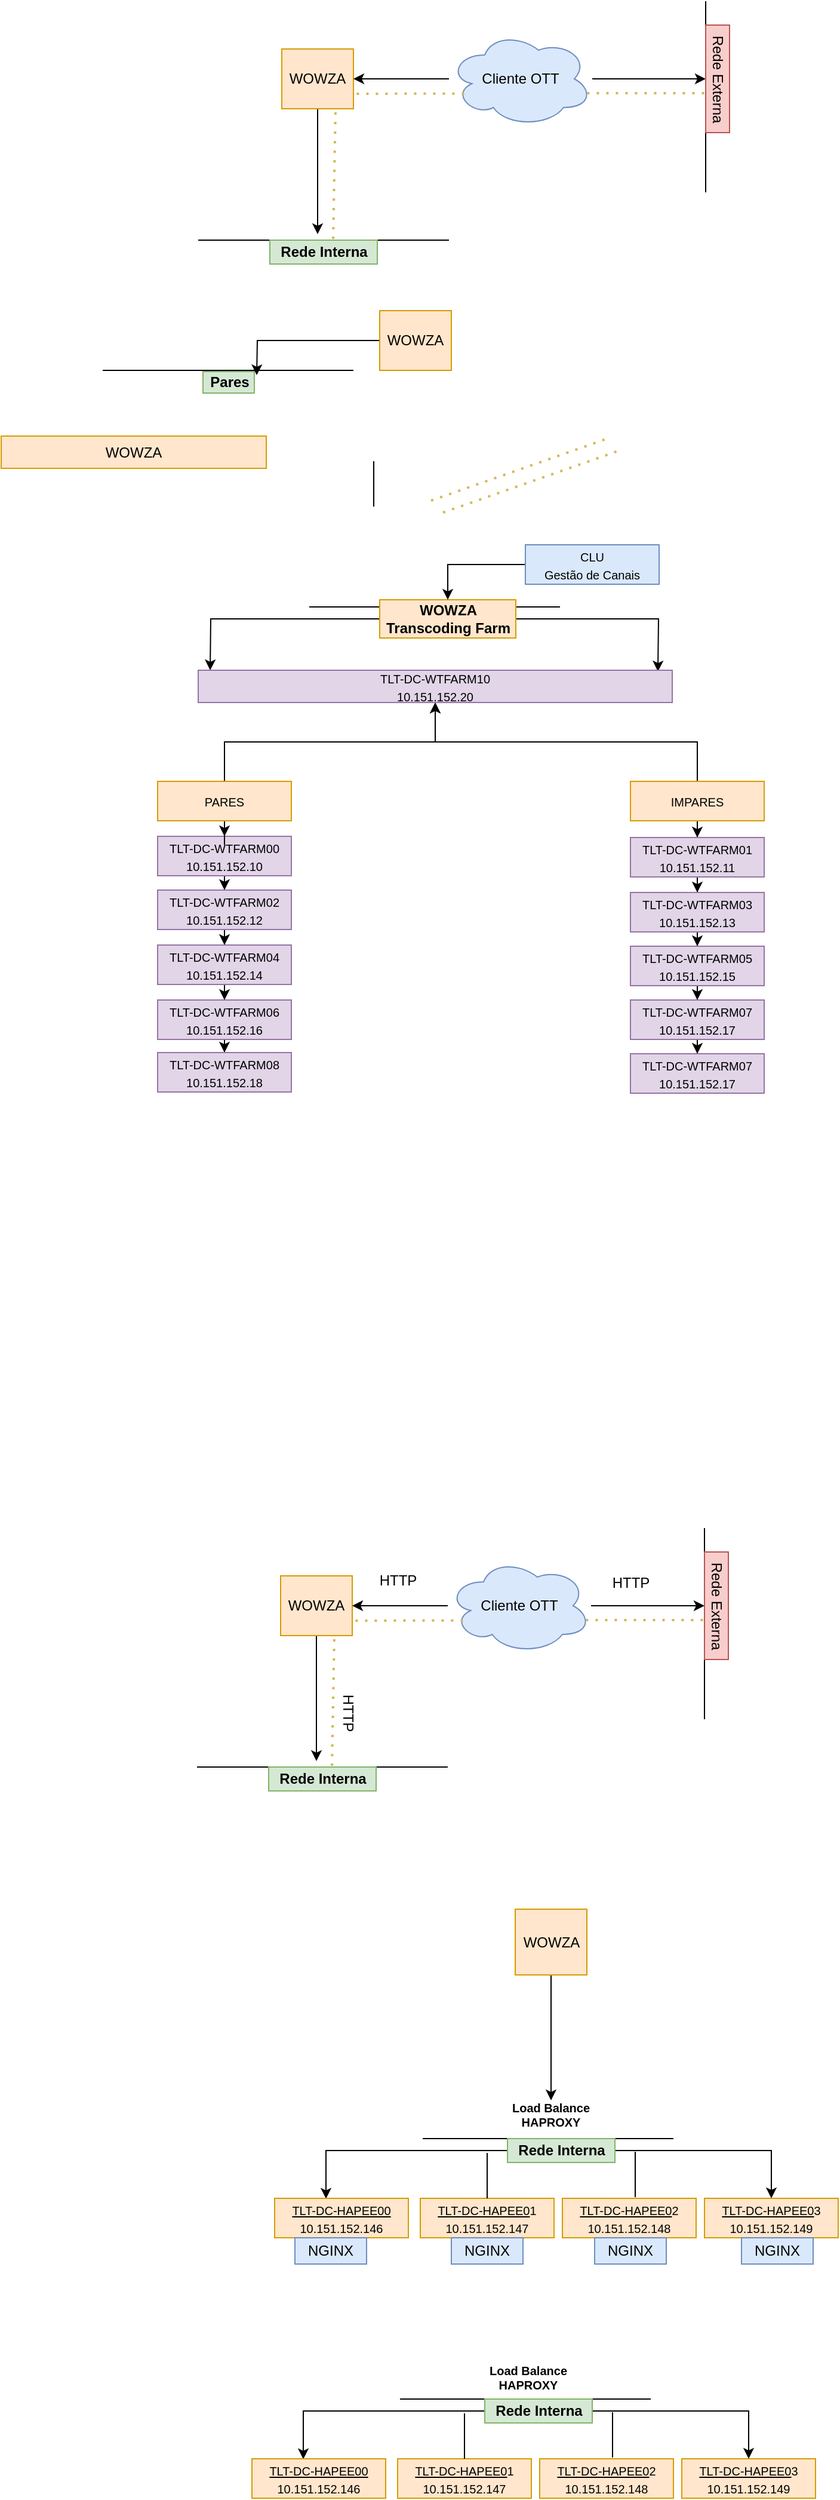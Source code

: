 <mxfile version="17.2.4" type="device"><diagram id="5jEZg-J7uQA-SY8mcPDm" name="Página-1"><mxGraphModel dx="1022" dy="539" grid="0" gridSize="10" guides="1" tooltips="1" connect="1" arrows="1" fold="1" page="1" pageScale="1" pageWidth="4681" pageHeight="3300" math="0" shadow="0"><root><mxCell id="0"/><mxCell id="1" parent="0"/><mxCell id="OcH-PSH256XIVvd74vVk-5" value="" style="edgeStyle=orthogonalEdgeStyle;rounded=0;orthogonalLoop=1;jettySize=auto;html=1;" parent="1" source="44NBc07bSgeN18i6UhTi-18" edge="1"><mxGeometry relative="1" as="geometry"><mxPoint x="280" y="235" as="targetPoint"/></mxGeometry></mxCell><mxCell id="44NBc07bSgeN18i6UhTi-18" value="WOWZA" style="rounded=0;whiteSpace=wrap;html=1;fillColor=#ffe6cc;strokeColor=#d79b00;" parent="1" vertex="1"><mxGeometry x="250" y="80" width="60" height="50" as="geometry"/></mxCell><mxCell id="OcH-PSH256XIVvd74vVk-2" value="" style="edgeStyle=orthogonalEdgeStyle;rounded=0;orthogonalLoop=1;jettySize=auto;html=1;" parent="1" source="OcH-PSH256XIVvd74vVk-1" target="44NBc07bSgeN18i6UhTi-18" edge="1"><mxGeometry relative="1" as="geometry"/></mxCell><mxCell id="OcH-PSH256XIVvd74vVk-10" value="" style="edgeStyle=orthogonalEdgeStyle;rounded=0;orthogonalLoop=1;jettySize=auto;html=1;" parent="1" source="OcH-PSH256XIVvd74vVk-1" target="OcH-PSH256XIVvd74vVk-9" edge="1"><mxGeometry relative="1" as="geometry"/></mxCell><mxCell id="OcH-PSH256XIVvd74vVk-1" value="Cliente OTT" style="ellipse;shape=cloud;whiteSpace=wrap;html=1;fillColor=#dae8fc;strokeColor=#6c8ebf;" parent="1" vertex="1"><mxGeometry x="390" y="65" width="120" height="80" as="geometry"/></mxCell><mxCell id="OcH-PSH256XIVvd74vVk-3" value="" style="endArrow=none;html=1;rounded=0;" parent="1" edge="1"><mxGeometry width="50" height="50" relative="1" as="geometry"><mxPoint x="180" y="240" as="sourcePoint"/><mxPoint x="390" y="240" as="targetPoint"/></mxGeometry></mxCell><mxCell id="OcH-PSH256XIVvd74vVk-6" value="Rede Interna" style="text;html=1;align=center;verticalAlign=middle;resizable=0;points=[];autosize=1;strokeColor=#82b366;fillColor=#d5e8d4;fontStyle=1" parent="1" vertex="1"><mxGeometry x="240" y="240" width="90" height="20" as="geometry"/></mxCell><mxCell id="OcH-PSH256XIVvd74vVk-7" value="" style="endArrow=none;html=1;rounded=0;" parent="1" edge="1"><mxGeometry width="50" height="50" relative="1" as="geometry"><mxPoint x="605" y="200" as="sourcePoint"/><mxPoint x="605" y="40" as="targetPoint"/></mxGeometry></mxCell><mxCell id="OcH-PSH256XIVvd74vVk-9" value="Rede Externa" style="text;html=1;align=center;verticalAlign=middle;resizable=0;points=[];autosize=1;strokeColor=#b85450;fillColor=#f8cecc;rotation=90;" parent="1" vertex="1"><mxGeometry x="570" y="95" width="90" height="20" as="geometry"/></mxCell><mxCell id="OcH-PSH256XIVvd74vVk-11" value="" style="endArrow=none;dashed=1;html=1;dashPattern=1 3;strokeWidth=2;rounded=0;entryX=0.75;entryY=1;entryDx=0;entryDy=0;fillColor=#fff2cc;strokeColor=#d6b656;" parent="1" target="44NBc07bSgeN18i6UhTi-18" edge="1"><mxGeometry width="50" height="50" relative="1" as="geometry"><mxPoint x="293" y="239" as="sourcePoint"/><mxPoint x="342" y="180" as="targetPoint"/></mxGeometry></mxCell><mxCell id="OcH-PSH256XIVvd74vVk-12" value="" style="endArrow=none;dashed=1;html=1;dashPattern=1 3;strokeWidth=2;rounded=0;entryX=1;entryY=0.75;entryDx=0;entryDy=0;fillColor=#fff2cc;strokeColor=#d6b656;exitX=0.106;exitY=0.654;exitDx=0;exitDy=0;exitPerimeter=0;" parent="1" source="OcH-PSH256XIVvd74vVk-1" target="44NBc07bSgeN18i6UhTi-18" edge="1"><mxGeometry width="50" height="50" relative="1" as="geometry"><mxPoint x="303" y="249" as="sourcePoint"/><mxPoint x="305" y="140" as="targetPoint"/></mxGeometry></mxCell><mxCell id="OcH-PSH256XIVvd74vVk-13" value="" style="endArrow=none;dashed=1;html=1;dashPattern=1 3;strokeWidth=2;rounded=0;fillColor=#fff2cc;strokeColor=#d6b656;exitX=0.106;exitY=0.654;exitDx=0;exitDy=0;exitPerimeter=0;" parent="1" edge="1"><mxGeometry width="50" height="50" relative="1" as="geometry"><mxPoint x="603.72" y="117.0" as="sourcePoint"/><mxPoint x="505" y="117" as="targetPoint"/></mxGeometry></mxCell><mxCell id="OcH-PSH256XIVvd74vVk-14" value="" style="edgeStyle=orthogonalEdgeStyle;rounded=0;orthogonalLoop=1;jettySize=auto;html=1;" parent="1" source="OcH-PSH256XIVvd74vVk-15" edge="1"><mxGeometry relative="1" as="geometry"><mxPoint x="279" y="1513" as="targetPoint"/></mxGeometry></mxCell><mxCell id="OcH-PSH256XIVvd74vVk-15" value="WOWZA" style="rounded=0;whiteSpace=wrap;html=1;fillColor=#ffe6cc;strokeColor=#d79b00;" parent="1" vertex="1"><mxGeometry x="249" y="1358" width="60" height="50" as="geometry"/></mxCell><mxCell id="OcH-PSH256XIVvd74vVk-16" value="" style="edgeStyle=orthogonalEdgeStyle;rounded=0;orthogonalLoop=1;jettySize=auto;html=1;" parent="1" source="OcH-PSH256XIVvd74vVk-18" target="OcH-PSH256XIVvd74vVk-15" edge="1"><mxGeometry relative="1" as="geometry"/></mxCell><mxCell id="OcH-PSH256XIVvd74vVk-17" value="" style="edgeStyle=orthogonalEdgeStyle;rounded=0;orthogonalLoop=1;jettySize=auto;html=1;" parent="1" source="OcH-PSH256XIVvd74vVk-18" target="OcH-PSH256XIVvd74vVk-22" edge="1"><mxGeometry relative="1" as="geometry"/></mxCell><mxCell id="OcH-PSH256XIVvd74vVk-18" value="Cliente OTT" style="ellipse;shape=cloud;whiteSpace=wrap;html=1;fillColor=#dae8fc;strokeColor=#6c8ebf;" parent="1" vertex="1"><mxGeometry x="389" y="1343" width="120" height="80" as="geometry"/></mxCell><mxCell id="OcH-PSH256XIVvd74vVk-19" value="" style="endArrow=none;html=1;rounded=0;" parent="1" edge="1"><mxGeometry width="50" height="50" relative="1" as="geometry"><mxPoint x="179" y="1518" as="sourcePoint"/><mxPoint x="389" y="1518" as="targetPoint"/></mxGeometry></mxCell><mxCell id="OcH-PSH256XIVvd74vVk-20" value="Rede Interna" style="text;html=1;align=center;verticalAlign=middle;resizable=0;points=[];autosize=1;strokeColor=#82b366;fillColor=#d5e8d4;fontStyle=1" parent="1" vertex="1"><mxGeometry x="239" y="1518" width="90" height="20" as="geometry"/></mxCell><mxCell id="OcH-PSH256XIVvd74vVk-21" value="" style="endArrow=none;html=1;rounded=0;" parent="1" edge="1"><mxGeometry width="50" height="50" relative="1" as="geometry"><mxPoint x="604" y="1478" as="sourcePoint"/><mxPoint x="604" y="1318" as="targetPoint"/></mxGeometry></mxCell><mxCell id="OcH-PSH256XIVvd74vVk-22" value="Rede Externa" style="text;html=1;align=center;verticalAlign=middle;resizable=0;points=[];autosize=1;strokeColor=#b85450;fillColor=#f8cecc;rotation=90;" parent="1" vertex="1"><mxGeometry x="569" y="1373" width="90" height="20" as="geometry"/></mxCell><mxCell id="OcH-PSH256XIVvd74vVk-23" value="" style="endArrow=none;dashed=1;html=1;dashPattern=1 3;strokeWidth=2;rounded=0;entryX=0.75;entryY=1;entryDx=0;entryDy=0;fillColor=#fff2cc;strokeColor=#d6b656;" parent="1" target="OcH-PSH256XIVvd74vVk-15" edge="1"><mxGeometry width="50" height="50" relative="1" as="geometry"><mxPoint x="292" y="1517" as="sourcePoint"/><mxPoint x="341" y="1458" as="targetPoint"/></mxGeometry></mxCell><mxCell id="OcH-PSH256XIVvd74vVk-24" value="" style="endArrow=none;dashed=1;html=1;dashPattern=1 3;strokeWidth=2;rounded=0;entryX=1;entryY=0.75;entryDx=0;entryDy=0;fillColor=#fff2cc;strokeColor=#d6b656;exitX=0.106;exitY=0.654;exitDx=0;exitDy=0;exitPerimeter=0;" parent="1" source="OcH-PSH256XIVvd74vVk-18" target="OcH-PSH256XIVvd74vVk-15" edge="1"><mxGeometry width="50" height="50" relative="1" as="geometry"><mxPoint x="302" y="1527" as="sourcePoint"/><mxPoint x="304" y="1418" as="targetPoint"/></mxGeometry></mxCell><mxCell id="OcH-PSH256XIVvd74vVk-25" value="" style="endArrow=none;dashed=1;html=1;dashPattern=1 3;strokeWidth=2;rounded=0;fillColor=#fff2cc;strokeColor=#d6b656;exitX=0.106;exitY=0.654;exitDx=0;exitDy=0;exitPerimeter=0;" parent="1" edge="1"><mxGeometry width="50" height="50" relative="1" as="geometry"><mxPoint x="602.72" y="1395" as="sourcePoint"/><mxPoint x="504" y="1395" as="targetPoint"/></mxGeometry></mxCell><mxCell id="OcH-PSH256XIVvd74vVk-26" value="HTTP" style="text;html=1;align=center;verticalAlign=middle;resizable=0;points=[];autosize=1;strokeColor=none;fillColor=none;rotation=90;" parent="1" vertex="1"><mxGeometry x="285" y="1463" width="41" height="18" as="geometry"/></mxCell><mxCell id="OcH-PSH256XIVvd74vVk-27" value="HTTP" style="text;html=1;align=center;verticalAlign=middle;resizable=0;points=[];autosize=1;strokeColor=none;fillColor=none;rotation=0;" parent="1" vertex="1"><mxGeometry x="326" y="1353" width="41" height="18" as="geometry"/></mxCell><mxCell id="OcH-PSH256XIVvd74vVk-28" value="HTTP" style="text;html=1;align=center;verticalAlign=middle;resizable=0;points=[];autosize=1;strokeColor=none;fillColor=none;rotation=0;" parent="1" vertex="1"><mxGeometry x="521" y="1355" width="41" height="18" as="geometry"/></mxCell><mxCell id="OcH-PSH256XIVvd74vVk-39" value="" style="endArrow=none;html=1;rounded=0;" parent="1" edge="1"><mxGeometry width="50" height="50" relative="1" as="geometry"><mxPoint x="368" y="1829" as="sourcePoint"/><mxPoint x="578" y="1829" as="targetPoint"/></mxGeometry></mxCell><mxCell id="OcH-PSH256XIVvd74vVk-50" value="" style="edgeStyle=orthogonalEdgeStyle;rounded=0;orthogonalLoop=1;jettySize=auto;html=1;entryX=0.384;entryY=0.01;entryDx=0;entryDy=0;entryPerimeter=0;" parent="1" source="OcH-PSH256XIVvd74vVk-40" target="OcH-PSH256XIVvd74vVk-53" edge="1"><mxGeometry relative="1" as="geometry"><mxPoint x="432" y="1894" as="targetPoint"/></mxGeometry></mxCell><mxCell id="OcH-PSH256XIVvd74vVk-67" value="" style="edgeStyle=orthogonalEdgeStyle;rounded=0;orthogonalLoop=1;jettySize=auto;html=1;fontSize=10;" parent="1" source="OcH-PSH256XIVvd74vVk-40" target="OcH-PSH256XIVvd74vVk-59" edge="1"><mxGeometry relative="1" as="geometry"><mxPoint x="614" y="1839" as="targetPoint"/></mxGeometry></mxCell><mxCell id="OcH-PSH256XIVvd74vVk-40" value="Rede Interna" style="text;html=1;align=center;verticalAlign=middle;resizable=0;points=[];autosize=1;strokeColor=#82b366;fillColor=#d5e8d4;fontStyle=1" parent="1" vertex="1"><mxGeometry x="439" y="1829" width="90" height="20" as="geometry"/></mxCell><mxCell id="OcH-PSH256XIVvd74vVk-53" value="&lt;font style=&quot;font-size: 10px&quot;&gt;&lt;a href=&quot;http://10.151.12.97/naemon/cgi-bin/status.cgi?host=TLT-DC-HAPEE00&amp;amp;style=detail&quot; title=&quot;10.151.152.146&quot; style=&quot;color: rgb(0 , 0 , 0) ; font-family: sans-serif&quot;&gt;&lt;font&gt;TLT-DC-HAPEE00&lt;/font&gt;&lt;/a&gt;&lt;br&gt;10.151.152.146&lt;/font&gt;" style="rounded=0;whiteSpace=wrap;html=1;fillColor=#ffe6cc;strokeColor=#d79b00;" parent="1" vertex="1"><mxGeometry x="244" y="1879" width="112" height="33" as="geometry"/></mxCell><mxCell id="OcH-PSH256XIVvd74vVk-57" value="&lt;font style=&quot;font-size: 10px&quot;&gt;&lt;a href=&quot;http://10.151.12.97/naemon/cgi-bin/status.cgi?host=TLT-DC-HAPEE00&amp;amp;style=detail&quot; title=&quot;10.151.152.146&quot; style=&quot;color: rgb(0 , 0 , 0) ; font-family: sans-serif&quot;&gt;&lt;font&gt;TLT-DC-HAPEE0&lt;/font&gt;&lt;/a&gt;1&lt;br&gt;10.151.152.147&lt;/font&gt;" style="rounded=0;whiteSpace=wrap;html=1;fillColor=#ffe6cc;strokeColor=#d79b00;" parent="1" vertex="1"><mxGeometry x="366" y="1879" width="112" height="33" as="geometry"/></mxCell><mxCell id="OcH-PSH256XIVvd74vVk-58" value="&lt;font style=&quot;font-size: 10px&quot;&gt;&lt;a href=&quot;http://10.151.12.97/naemon/cgi-bin/status.cgi?host=TLT-DC-HAPEE00&amp;amp;style=detail&quot; title=&quot;10.151.152.146&quot; style=&quot;color: rgb(0 , 0 , 0) ; font-family: sans-serif&quot;&gt;&lt;font&gt;TLT-DC-HAPEE0&lt;/font&gt;&lt;/a&gt;2&lt;br&gt;10.151.152.148&lt;/font&gt;" style="rounded=0;whiteSpace=wrap;html=1;fillColor=#ffe6cc;strokeColor=#d79b00;" parent="1" vertex="1"><mxGeometry x="485" y="1879" width="112" height="33" as="geometry"/></mxCell><mxCell id="OcH-PSH256XIVvd74vVk-59" value="&lt;font style=&quot;font-size: 10px&quot;&gt;&lt;a href=&quot;http://10.151.12.97/naemon/cgi-bin/status.cgi?host=TLT-DC-HAPEE00&amp;amp;style=detail&quot; title=&quot;10.151.152.146&quot; style=&quot;color: rgb(0 , 0 , 0) ; font-family: sans-serif&quot;&gt;&lt;font&gt;TLT-DC-HAPEE0&lt;/font&gt;&lt;/a&gt;3&lt;br&gt;10.151.152.149&lt;/font&gt;" style="rounded=0;whiteSpace=wrap;html=1;fillColor=#ffe6cc;strokeColor=#d79b00;" parent="1" vertex="1"><mxGeometry x="604" y="1879" width="112" height="33" as="geometry"/></mxCell><mxCell id="OcH-PSH256XIVvd74vVk-63" value="" style="endArrow=none;html=1;rounded=0;exitX=0.5;exitY=0;exitDx=0;exitDy=0;" parent="1" source="OcH-PSH256XIVvd74vVk-57" edge="1"><mxGeometry width="50" height="50" relative="1" as="geometry"><mxPoint x="380" y="1872" as="sourcePoint"/><mxPoint x="422" y="1841" as="targetPoint"/></mxGeometry></mxCell><mxCell id="OcH-PSH256XIVvd74vVk-68" value="" style="endArrow=none;html=1;rounded=0;exitX=0.5;exitY=0;exitDx=0;exitDy=0;" parent="1" edge="1"><mxGeometry width="50" height="50" relative="1" as="geometry"><mxPoint x="546" y="1878" as="sourcePoint"/><mxPoint x="546" y="1840" as="targetPoint"/></mxGeometry></mxCell><mxCell id="OcH-PSH256XIVvd74vVk-69" value="&lt;b&gt;Load Balance&lt;br&gt;HAPROXY&lt;/b&gt;" style="text;html=1;align=center;verticalAlign=middle;resizable=0;points=[];autosize=1;strokeColor=none;fillColor=none;fontSize=10;" parent="1" vertex="1"><mxGeometry x="437.5" y="1795" width="75" height="28" as="geometry"/></mxCell><mxCell id="OcH-PSH256XIVvd74vVk-70" value="" style="endArrow=none;html=1;rounded=0;" parent="1" edge="1"><mxGeometry width="50" height="50" relative="1" as="geometry"><mxPoint x="349" y="2047" as="sourcePoint"/><mxPoint x="559" y="2047" as="targetPoint"/></mxGeometry></mxCell><mxCell id="OcH-PSH256XIVvd74vVk-71" value="" style="edgeStyle=orthogonalEdgeStyle;rounded=0;orthogonalLoop=1;jettySize=auto;html=1;entryX=0.384;entryY=0.01;entryDx=0;entryDy=0;entryPerimeter=0;" parent="1" source="OcH-PSH256XIVvd74vVk-73" target="OcH-PSH256XIVvd74vVk-74" edge="1"><mxGeometry relative="1" as="geometry"><mxPoint x="413" y="2112" as="targetPoint"/></mxGeometry></mxCell><mxCell id="OcH-PSH256XIVvd74vVk-72" value="" style="edgeStyle=orthogonalEdgeStyle;rounded=0;orthogonalLoop=1;jettySize=auto;html=1;fontSize=10;" parent="1" source="OcH-PSH256XIVvd74vVk-73" target="OcH-PSH256XIVvd74vVk-77" edge="1"><mxGeometry relative="1" as="geometry"><mxPoint x="595" y="2057" as="targetPoint"/></mxGeometry></mxCell><mxCell id="OcH-PSH256XIVvd74vVk-73" value="Rede Interna" style="text;html=1;align=center;verticalAlign=middle;resizable=0;points=[];autosize=1;strokeColor=#82b366;fillColor=#d5e8d4;fontStyle=1" parent="1" vertex="1"><mxGeometry x="420" y="2047" width="90" height="20" as="geometry"/></mxCell><mxCell id="OcH-PSH256XIVvd74vVk-74" value="&lt;font style=&quot;font-size: 10px&quot;&gt;&lt;a href=&quot;http://10.151.12.97/naemon/cgi-bin/status.cgi?host=TLT-DC-HAPEE00&amp;amp;style=detail&quot; title=&quot;10.151.152.146&quot; style=&quot;color: rgb(0 , 0 , 0) ; font-family: sans-serif&quot;&gt;&lt;font&gt;TLT-DC-HAPEE00&lt;/font&gt;&lt;/a&gt;&lt;br&gt;10.151.152.146&lt;/font&gt;" style="rounded=0;whiteSpace=wrap;html=1;fillColor=#ffe6cc;strokeColor=#d79b00;" parent="1" vertex="1"><mxGeometry x="225" y="2097" width="112" height="33" as="geometry"/></mxCell><mxCell id="OcH-PSH256XIVvd74vVk-75" value="&lt;font style=&quot;font-size: 10px&quot;&gt;&lt;a href=&quot;http://10.151.12.97/naemon/cgi-bin/status.cgi?host=TLT-DC-HAPEE00&amp;amp;style=detail&quot; title=&quot;10.151.152.146&quot; style=&quot;color: rgb(0 , 0 , 0) ; font-family: sans-serif&quot;&gt;&lt;font&gt;TLT-DC-HAPEE0&lt;/font&gt;&lt;/a&gt;1&lt;br&gt;10.151.152.147&lt;/font&gt;" style="rounded=0;whiteSpace=wrap;html=1;fillColor=#ffe6cc;strokeColor=#d79b00;" parent="1" vertex="1"><mxGeometry x="347" y="2097" width="112" height="33" as="geometry"/></mxCell><mxCell id="OcH-PSH256XIVvd74vVk-76" value="&lt;font style=&quot;font-size: 10px&quot;&gt;&lt;a href=&quot;http://10.151.12.97/naemon/cgi-bin/status.cgi?host=TLT-DC-HAPEE00&amp;amp;style=detail&quot; title=&quot;10.151.152.146&quot; style=&quot;color: rgb(0 , 0 , 0) ; font-family: sans-serif&quot;&gt;&lt;font&gt;TLT-DC-HAPEE0&lt;/font&gt;&lt;/a&gt;2&lt;br&gt;10.151.152.148&lt;/font&gt;" style="rounded=0;whiteSpace=wrap;html=1;fillColor=#ffe6cc;strokeColor=#d79b00;" parent="1" vertex="1"><mxGeometry x="466" y="2097" width="112" height="33" as="geometry"/></mxCell><mxCell id="OcH-PSH256XIVvd74vVk-77" value="&lt;font style=&quot;font-size: 10px&quot;&gt;&lt;a href=&quot;http://10.151.12.97/naemon/cgi-bin/status.cgi?host=TLT-DC-HAPEE00&amp;amp;style=detail&quot; title=&quot;10.151.152.146&quot; style=&quot;color: rgb(0 , 0 , 0) ; font-family: sans-serif&quot;&gt;&lt;font&gt;TLT-DC-HAPEE0&lt;/font&gt;&lt;/a&gt;3&lt;br&gt;10.151.152.149&lt;/font&gt;" style="rounded=0;whiteSpace=wrap;html=1;fillColor=#ffe6cc;strokeColor=#d79b00;" parent="1" vertex="1"><mxGeometry x="585" y="2097" width="112" height="33" as="geometry"/></mxCell><mxCell id="OcH-PSH256XIVvd74vVk-78" value="" style="endArrow=none;html=1;rounded=0;exitX=0.5;exitY=0;exitDx=0;exitDy=0;" parent="1" source="OcH-PSH256XIVvd74vVk-75" edge="1"><mxGeometry width="50" height="50" relative="1" as="geometry"><mxPoint x="361" y="2090" as="sourcePoint"/><mxPoint x="403" y="2059" as="targetPoint"/></mxGeometry></mxCell><mxCell id="OcH-PSH256XIVvd74vVk-79" value="" style="endArrow=none;html=1;rounded=0;exitX=0.5;exitY=0;exitDx=0;exitDy=0;" parent="1" edge="1"><mxGeometry width="50" height="50" relative="1" as="geometry"><mxPoint x="527" y="2096" as="sourcePoint"/><mxPoint x="527" y="2058" as="targetPoint"/></mxGeometry></mxCell><mxCell id="OcH-PSH256XIVvd74vVk-80" value="&lt;b&gt;Load Balance&lt;br&gt;HAPROXY&lt;/b&gt;" style="text;html=1;align=center;verticalAlign=middle;resizable=0;points=[];autosize=1;strokeColor=none;fillColor=none;fontSize=10;" parent="1" vertex="1"><mxGeometry x="418" y="2015" width="75" height="28" as="geometry"/></mxCell><mxCell id="OcH-PSH256XIVvd74vVk-81" value="" style="edgeStyle=orthogonalEdgeStyle;rounded=0;orthogonalLoop=1;jettySize=auto;html=1;" parent="1" source="OcH-PSH256XIVvd74vVk-82" edge="1"><mxGeometry relative="1" as="geometry"><mxPoint x="475.5" y="1797" as="targetPoint"/></mxGeometry></mxCell><mxCell id="OcH-PSH256XIVvd74vVk-82" value="WOWZA" style="rounded=0;whiteSpace=wrap;html=1;fillColor=#ffe6cc;strokeColor=#d79b00;" parent="1" vertex="1"><mxGeometry x="445.5" y="1637" width="60" height="55" as="geometry"/></mxCell><mxCell id="OcH-PSH256XIVvd74vVk-84" value="NGINX" style="rounded=0;whiteSpace=wrap;html=1;fillColor=#dae8fc;strokeColor=#6c8ebf;" parent="1" vertex="1"><mxGeometry x="261" y="1912" width="60" height="22" as="geometry"/></mxCell><mxCell id="OcH-PSH256XIVvd74vVk-85" value="NGINX" style="rounded=0;whiteSpace=wrap;html=1;fillColor=#dae8fc;strokeColor=#6c8ebf;" parent="1" vertex="1"><mxGeometry x="392" y="1912" width="60" height="22" as="geometry"/></mxCell><mxCell id="OcH-PSH256XIVvd74vVk-86" value="NGINX" style="rounded=0;whiteSpace=wrap;html=1;fillColor=#dae8fc;strokeColor=#6c8ebf;" parent="1" vertex="1"><mxGeometry x="512" y="1912" width="60" height="22" as="geometry"/></mxCell><mxCell id="OcH-PSH256XIVvd74vVk-87" value="NGINX" style="rounded=0;whiteSpace=wrap;html=1;fillColor=#dae8fc;strokeColor=#6c8ebf;" parent="1" vertex="1"><mxGeometry x="635" y="1912" width="60" height="22" as="geometry"/></mxCell><mxCell id="OcH-PSH256XIVvd74vVk-90" value="" style="edgeStyle=orthogonalEdgeStyle;rounded=0;orthogonalLoop=1;jettySize=auto;html=1;exitX=0;exitY=0.5;exitDx=0;exitDy=0;" parent="1" source="OcH-PSH256XIVvd74vVk-91" edge="1"><mxGeometry relative="1" as="geometry"><mxPoint x="229" y="353" as="targetPoint"/></mxGeometry></mxCell><mxCell id="OcH-PSH256XIVvd74vVk-91" value="WOWZA" style="rounded=0;whiteSpace=wrap;html=1;fillColor=#ffe6cc;strokeColor=#d79b00;" parent="1" vertex="1"><mxGeometry x="332" y="299" width="60" height="50" as="geometry"/></mxCell><mxCell id="OcH-PSH256XIVvd74vVk-95" value="" style="endArrow=none;dashed=1;html=1;dashPattern=1 3;strokeWidth=2;rounded=0;fillColor=#fff2cc;strokeColor=#d6b656;" parent="1" edge="1"><mxGeometry width="50" height="50" relative="1" as="geometry"><mxPoint x="375" y="458" as="sourcePoint"/><mxPoint x="523" y="406" as="targetPoint"/></mxGeometry></mxCell><mxCell id="OcH-PSH256XIVvd74vVk-100" value="WOWZA" style="rounded=0;whiteSpace=wrap;html=1;fillColor=#ffe6cc;strokeColor=#d79b00;" parent="1" vertex="1"><mxGeometry x="15" y="404" width="222" height="27" as="geometry"/></mxCell><mxCell id="OcH-PSH256XIVvd74vVk-102" value="" style="endArrow=none;html=1;rounded=0;" parent="1" edge="1"><mxGeometry width="50" height="50" relative="1" as="geometry"><mxPoint x="100" y="349" as="sourcePoint"/><mxPoint x="310" y="349" as="targetPoint"/></mxGeometry></mxCell><mxCell id="OcH-PSH256XIVvd74vVk-103" value="Pares" style="text;html=1;align=center;verticalAlign=middle;resizable=0;points=[];autosize=1;strokeColor=#82b366;fillColor=#d5e8d4;fontStyle=1" parent="1" vertex="1"><mxGeometry x="184" y="350" width="43" height="18" as="geometry"/></mxCell><mxCell id="OcH-PSH256XIVvd74vVk-104" value="" style="endArrow=none;dashed=1;html=1;dashPattern=1 3;strokeWidth=2;rounded=0;fillColor=#fff2cc;strokeColor=#d6b656;" parent="1" edge="1"><mxGeometry width="50" height="50" relative="1" as="geometry"><mxPoint x="385" y="468" as="sourcePoint"/><mxPoint x="533" y="416" as="targetPoint"/></mxGeometry></mxCell><mxCell id="OcH-PSH256XIVvd74vVk-126" value="" style="edgeStyle=orthogonalEdgeStyle;rounded=0;orthogonalLoop=1;jettySize=auto;html=1;fontSize=10;" parent="1" source="OcH-PSH256XIVvd74vVk-105" target="OcH-PSH256XIVvd74vVk-125" edge="1"><mxGeometry relative="1" as="geometry"/></mxCell><mxCell id="OcH-PSH256XIVvd74vVk-105" value="&lt;font style=&quot;font-size: 10px&quot;&gt;TLT-DC-WTFARM00&lt;br&gt;10.151.152.10&lt;/font&gt;" style="rounded=0;whiteSpace=wrap;html=1;fillColor=#e1d5e7;strokeColor=#9673a6;" parent="1" vertex="1"><mxGeometry x="146" y="739" width="112" height="33" as="geometry"/></mxCell><mxCell id="OcH-PSH256XIVvd74vVk-106" value="" style="endArrow=none;html=1;rounded=0;" parent="1" edge="1"><mxGeometry width="50" height="50" relative="1" as="geometry"><mxPoint x="273" y="547" as="sourcePoint"/><mxPoint x="483" y="547" as="targetPoint"/></mxGeometry></mxCell><mxCell id="OcH-PSH256XIVvd74vVk-107" value="" style="edgeStyle=orthogonalEdgeStyle;rounded=0;orthogonalLoop=1;jettySize=auto;html=1;" parent="1" source="OcH-PSH256XIVvd74vVk-109" edge="1"><mxGeometry relative="1" as="geometry"><mxPoint x="190" y="600" as="targetPoint"/></mxGeometry></mxCell><mxCell id="OcH-PSH256XIVvd74vVk-108" value="" style="edgeStyle=orthogonalEdgeStyle;rounded=0;orthogonalLoop=1;jettySize=auto;html=1;fontSize=10;" parent="1" source="OcH-PSH256XIVvd74vVk-109" edge="1"><mxGeometry relative="1" as="geometry"><mxPoint x="565" y="601" as="targetPoint"/></mxGeometry></mxCell><mxCell id="OcH-PSH256XIVvd74vVk-109" value="WOWZA&lt;br&gt;Transcoding Farm" style="text;html=1;align=center;verticalAlign=middle;resizable=0;points=[];autosize=1;strokeColor=#d79b00;fillColor=#ffe6cc;fontStyle=1" parent="1" vertex="1"><mxGeometry x="332" y="541" width="114" height="32" as="geometry"/></mxCell><mxCell id="OcH-PSH256XIVvd74vVk-120" value="" style="edgeStyle=orthogonalEdgeStyle;rounded=0;orthogonalLoop=1;jettySize=auto;html=1;fontSize=10;" parent="1" source="OcH-PSH256XIVvd74vVk-110" target="OcH-PSH256XIVvd74vVk-117" edge="1"><mxGeometry relative="1" as="geometry"/></mxCell><mxCell id="OcH-PSH256XIVvd74vVk-122" value="" style="edgeStyle=orthogonalEdgeStyle;rounded=0;orthogonalLoop=1;jettySize=auto;html=1;fontSize=10;" parent="1" source="OcH-PSH256XIVvd74vVk-110" target="OcH-PSH256XIVvd74vVk-105" edge="1"><mxGeometry relative="1" as="geometry"/></mxCell><mxCell id="OcH-PSH256XIVvd74vVk-110" value="&lt;span style=&quot;font-size: 10px&quot;&gt;PARES&lt;/span&gt;" style="rounded=0;whiteSpace=wrap;html=1;fillColor=#ffe6cc;strokeColor=#d79b00;" parent="1" vertex="1"><mxGeometry x="146" y="693" width="112" height="33" as="geometry"/></mxCell><mxCell id="OcH-PSH256XIVvd74vVk-121" value="" style="edgeStyle=orthogonalEdgeStyle;rounded=0;orthogonalLoop=1;jettySize=auto;html=1;fontSize=10;" parent="1" source="OcH-PSH256XIVvd74vVk-113" target="OcH-PSH256XIVvd74vVk-117" edge="1"><mxGeometry relative="1" as="geometry"/></mxCell><mxCell id="OcH-PSH256XIVvd74vVk-124" value="" style="edgeStyle=orthogonalEdgeStyle;rounded=0;orthogonalLoop=1;jettySize=auto;html=1;fontSize=10;" parent="1" source="OcH-PSH256XIVvd74vVk-113" target="OcH-PSH256XIVvd74vVk-123" edge="1"><mxGeometry relative="1" as="geometry"/></mxCell><mxCell id="OcH-PSH256XIVvd74vVk-113" value="&lt;span style=&quot;font-size: 10px&quot;&gt;IMPARES&lt;/span&gt;" style="rounded=0;whiteSpace=wrap;html=1;fillColor=#ffe6cc;strokeColor=#d79b00;" parent="1" vertex="1"><mxGeometry x="542" y="693" width="112" height="33" as="geometry"/></mxCell><mxCell id="OcH-PSH256XIVvd74vVk-114" value="" style="endArrow=none;html=1;rounded=0;exitX=0.5;exitY=0;exitDx=0;exitDy=0;" parent="1" edge="1"><mxGeometry width="50" height="50" relative="1" as="geometry"><mxPoint x="327" y="463" as="sourcePoint"/><mxPoint x="327" y="425" as="targetPoint"/></mxGeometry></mxCell><mxCell id="OcH-PSH256XIVvd74vVk-117" value="&lt;span style=&quot;font-size: 10px&quot;&gt;TLT-DC-WTFARM10&lt;/span&gt;&lt;br style=&quot;font-size: 10px&quot;&gt;&lt;span style=&quot;font-size: 10px&quot;&gt;10.151.152.20&lt;/span&gt;" style="rounded=0;whiteSpace=wrap;html=1;fillColor=#e1d5e7;strokeColor=#9673a6;" parent="1" vertex="1"><mxGeometry x="180" y="600" width="397" height="27" as="geometry"/></mxCell><mxCell id="OcH-PSH256XIVvd74vVk-132" value="" style="edgeStyle=orthogonalEdgeStyle;rounded=0;orthogonalLoop=1;jettySize=auto;html=1;fontSize=10;" parent="1" source="OcH-PSH256XIVvd74vVk-123" target="OcH-PSH256XIVvd74vVk-131" edge="1"><mxGeometry relative="1" as="geometry"/></mxCell><mxCell id="OcH-PSH256XIVvd74vVk-123" value="&lt;font style=&quot;font-size: 10px&quot;&gt;TLT-DC-WTFARM01&lt;br&gt;10.151.152.11&lt;/font&gt;" style="rounded=0;whiteSpace=wrap;html=1;fillColor=#e1d5e7;strokeColor=#9673a6;" parent="1" vertex="1"><mxGeometry x="542" y="740" width="112" height="33" as="geometry"/></mxCell><mxCell id="OcH-PSH256XIVvd74vVk-140" value="" style="edgeStyle=orthogonalEdgeStyle;rounded=0;orthogonalLoop=1;jettySize=auto;html=1;fontSize=10;" parent="1" source="OcH-PSH256XIVvd74vVk-125" target="OcH-PSH256XIVvd74vVk-139" edge="1"><mxGeometry relative="1" as="geometry"/></mxCell><mxCell id="OcH-PSH256XIVvd74vVk-125" value="&lt;font style=&quot;font-size: 10px&quot;&gt;TLT-DC-WTFARM02&lt;br&gt;10.151.152.12&lt;/font&gt;" style="rounded=0;whiteSpace=wrap;html=1;fillColor=#e1d5e7;strokeColor=#9673a6;" parent="1" vertex="1"><mxGeometry x="146" y="784" width="112" height="33" as="geometry"/></mxCell><mxCell id="OcH-PSH256XIVvd74vVk-129" value="" style="edgeStyle=orthogonalEdgeStyle;rounded=0;orthogonalLoop=1;jettySize=auto;html=1;fontSize=10;" parent="1" source="OcH-PSH256XIVvd74vVk-127" target="OcH-PSH256XIVvd74vVk-109" edge="1"><mxGeometry relative="1" as="geometry"><mxPoint x="405" y="529" as="targetPoint"/></mxGeometry></mxCell><mxCell id="OcH-PSH256XIVvd74vVk-127" value="&lt;span style=&quot;font-size: 10px&quot;&gt;CLU&lt;br&gt;Gestão de Canais&lt;br&gt;&lt;/span&gt;" style="rounded=0;whiteSpace=wrap;html=1;fillColor=#dae8fc;strokeColor=#6c8ebf;" parent="1" vertex="1"><mxGeometry x="454" y="495" width="112" height="33" as="geometry"/></mxCell><mxCell id="OcH-PSH256XIVvd74vVk-134" value="" style="edgeStyle=orthogonalEdgeStyle;rounded=0;orthogonalLoop=1;jettySize=auto;html=1;fontSize=10;" parent="1" source="OcH-PSH256XIVvd74vVk-131" target="OcH-PSH256XIVvd74vVk-133" edge="1"><mxGeometry relative="1" as="geometry"/></mxCell><mxCell id="OcH-PSH256XIVvd74vVk-131" value="&lt;font style=&quot;font-size: 10px&quot;&gt;TLT-DC-WTFARM03&lt;br&gt;10.151.152.13&lt;/font&gt;" style="rounded=0;whiteSpace=wrap;html=1;fillColor=#e1d5e7;strokeColor=#9673a6;" parent="1" vertex="1"><mxGeometry x="542" y="786" width="112" height="33" as="geometry"/></mxCell><mxCell id="OcH-PSH256XIVvd74vVk-136" value="" style="edgeStyle=orthogonalEdgeStyle;rounded=0;orthogonalLoop=1;jettySize=auto;html=1;fontSize=10;" parent="1" source="OcH-PSH256XIVvd74vVk-133" target="OcH-PSH256XIVvd74vVk-135" edge="1"><mxGeometry relative="1" as="geometry"/></mxCell><mxCell id="OcH-PSH256XIVvd74vVk-133" value="&lt;font style=&quot;font-size: 10px&quot;&gt;TLT-DC-WTFARM05&lt;br&gt;10.151.152.15&lt;/font&gt;" style="rounded=0;whiteSpace=wrap;html=1;fillColor=#e1d5e7;strokeColor=#9673a6;" parent="1" vertex="1"><mxGeometry x="542" y="831" width="112" height="33" as="geometry"/></mxCell><mxCell id="OcH-PSH256XIVvd74vVk-138" value="" style="edgeStyle=orthogonalEdgeStyle;rounded=0;orthogonalLoop=1;jettySize=auto;html=1;fontSize=10;" parent="1" source="OcH-PSH256XIVvd74vVk-135" target="OcH-PSH256XIVvd74vVk-137" edge="1"><mxGeometry relative="1" as="geometry"/></mxCell><mxCell id="OcH-PSH256XIVvd74vVk-135" value="&lt;font style=&quot;font-size: 10px&quot;&gt;TLT-DC-WTFARM07&lt;br&gt;10.151.152.17&lt;/font&gt;" style="rounded=0;whiteSpace=wrap;html=1;fillColor=#e1d5e7;strokeColor=#9673a6;" parent="1" vertex="1"><mxGeometry x="542" y="876" width="112" height="33" as="geometry"/></mxCell><mxCell id="OcH-PSH256XIVvd74vVk-137" value="&lt;font style=&quot;font-size: 10px&quot;&gt;TLT-DC-WTFARM07&lt;br&gt;10.151.152.17&lt;/font&gt;" style="rounded=0;whiteSpace=wrap;html=1;fillColor=#e1d5e7;strokeColor=#9673a6;" parent="1" vertex="1"><mxGeometry x="542" y="921" width="112" height="33" as="geometry"/></mxCell><mxCell id="OcH-PSH256XIVvd74vVk-142" value="" style="edgeStyle=orthogonalEdgeStyle;rounded=0;orthogonalLoop=1;jettySize=auto;html=1;fontSize=10;" parent="1" source="OcH-PSH256XIVvd74vVk-139" target="OcH-PSH256XIVvd74vVk-141" edge="1"><mxGeometry relative="1" as="geometry"/></mxCell><mxCell id="OcH-PSH256XIVvd74vVk-139" value="&lt;font style=&quot;font-size: 10px&quot;&gt;TLT-DC-WTFARM04&lt;br&gt;10.151.152.14&lt;/font&gt;" style="rounded=0;whiteSpace=wrap;html=1;fillColor=#e1d5e7;strokeColor=#9673a6;" parent="1" vertex="1"><mxGeometry x="146" y="830" width="112" height="33" as="geometry"/></mxCell><mxCell id="OcH-PSH256XIVvd74vVk-144" value="" style="edgeStyle=orthogonalEdgeStyle;rounded=0;orthogonalLoop=1;jettySize=auto;html=1;fontSize=10;" parent="1" source="OcH-PSH256XIVvd74vVk-141" target="OcH-PSH256XIVvd74vVk-143" edge="1"><mxGeometry relative="1" as="geometry"/></mxCell><mxCell id="OcH-PSH256XIVvd74vVk-141" value="&lt;font style=&quot;font-size: 10px&quot;&gt;TLT-DC-WTFARM06&lt;br&gt;10.151.152.16&lt;/font&gt;" style="rounded=0;whiteSpace=wrap;html=1;fillColor=#e1d5e7;strokeColor=#9673a6;" parent="1" vertex="1"><mxGeometry x="146" y="876" width="112" height="33" as="geometry"/></mxCell><mxCell id="OcH-PSH256XIVvd74vVk-143" value="&lt;font style=&quot;font-size: 10px&quot;&gt;TLT-DC-WTFARM08&lt;br&gt;10.151.152.18&lt;/font&gt;" style="rounded=0;whiteSpace=wrap;html=1;fillColor=#e1d5e7;strokeColor=#9673a6;" parent="1" vertex="1"><mxGeometry x="146" y="920" width="112" height="33" as="geometry"/></mxCell></root></mxGraphModel></diagram></mxfile>
